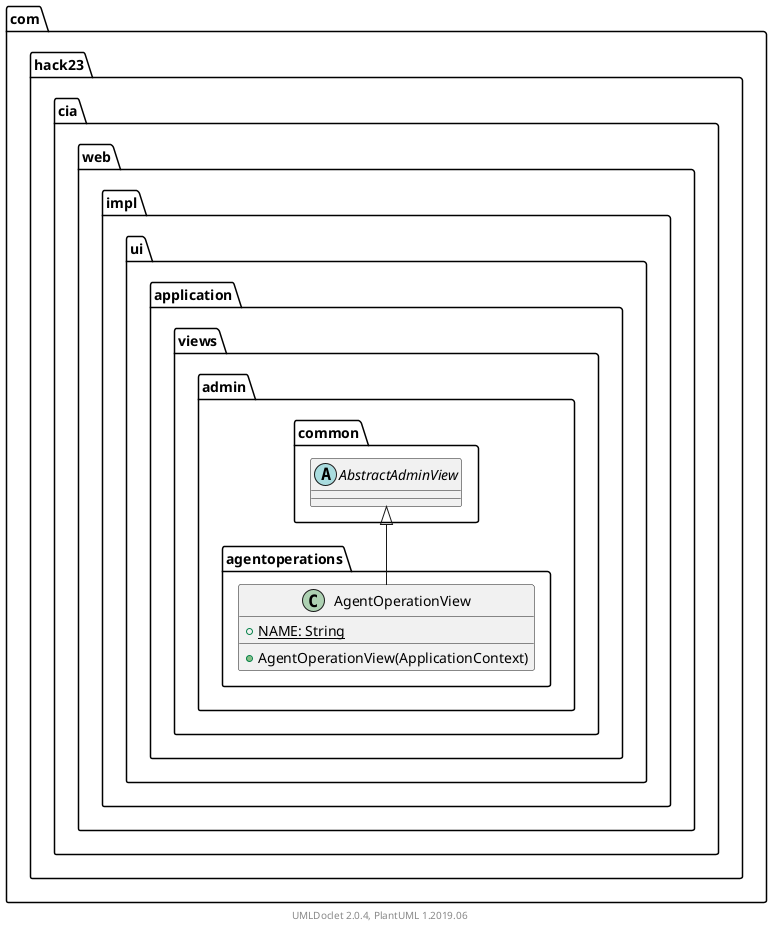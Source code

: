 @startuml
    namespace com.hack23.cia.web.impl.ui.application.views.admin.agentoperations {

        class AgentOperationView [[AgentOperationView.html]] {
            {static} +NAME: String
            +AgentOperationView(ApplicationContext)
        }

        com.hack23.cia.web.impl.ui.application.views.admin.common.AbstractAdminView <|-- AgentOperationView
    }

    namespace com.hack23.cia.web.impl.ui.application.views.admin.common {
        abstract class AbstractAdminView [[../common/AbstractAdminView.html]] {
        }
    }

    center footer UMLDoclet 2.0.4, PlantUML 1.2019.06
@enduml

